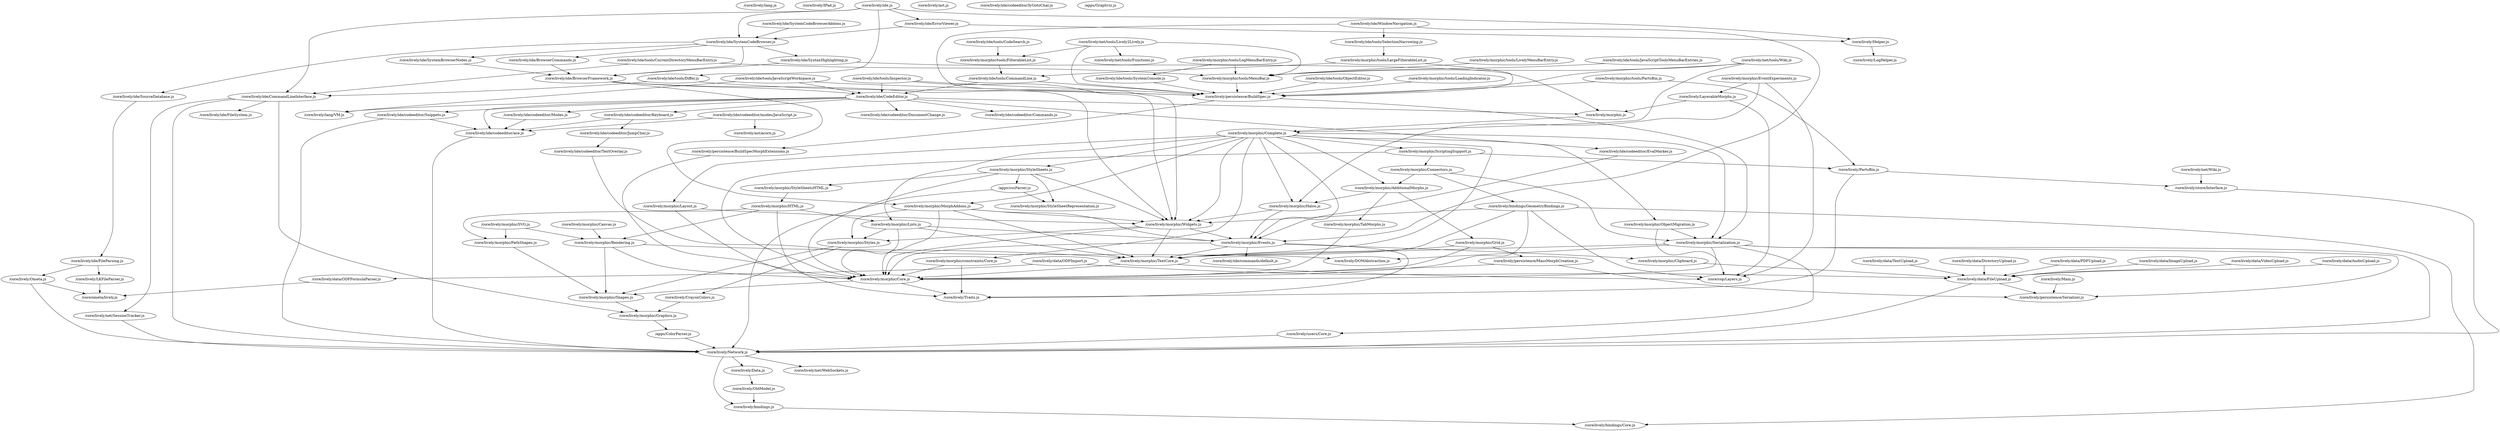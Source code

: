digraph lively {

splines=true;
sep="+25,25";
overlap=scalexy;
nodesep=0.6;

"/core/lively/lang.js";
"/core/lively/IPad.js";
"/core/lively/Traits.js";
"/core/lively/DOMAbstraction.js";
"/core/lively/ast.js";
"/core/lively/LogHelper.js";
"/core/lively/lang/VM.js";
"/core/lively/net/WebSockets.js";
"/core/lively/net/tools/Functions.js";
"/core/lively/bindings/Core.js";
"/core/lively/ide/FileSystem.js";
"/core/lively/ide/codeeditor/DocumentChange.js";
"/core/lively/ide/codeeditor/Commands.js";
"/core/lively/ide/codeeditor/IyGotoChar.js";
"/core/lively/ide/commands/default.js";
"/core/lively/persistence/Serializer.js";
"/core/lively/morphic/StyleSheetRepresentation.js";
"/core/lively/ast/acorn.js";
"/apps/Graphviz.js";
"/core/cop/Layers.js";
"/core/ometa/lively.js";
"/core/lively/bindings.js";
"/core/lively/bindings.js" -> "/core/lively/bindings/Core.js";
"/core/lively/Helper.js";
"/core/lively/Helper.js" -> "/core/lively/LogHelper.js";
"/core/lively/LKFileParser.js";
"/core/lively/LKFileParser.js" -> "/core/ometa/lively.js";
"/core/lively/Main.js";
"/core/lively/Main.js" -> "/core/lively/persistence/Serializer.js";
"/core/lively/ide/codeeditor/TextOverlay.js";
"/core/lively/ide/codeeditor/TextOverlay.js" -> "/core/lively/DOMAbstraction.js";
"/core/lively/data/ODFFormulaParser.js";
"/core/lively/data/ODFFormulaParser.js" -> "/core/ometa/lively.js";
"/core/lively/OldModel.js";
"/core/lively/OldModel.js" -> "/core/lively/bindings.js";
"/core/lively/ide/codeeditor/JumpChar.js";
"/core/lively/ide/codeeditor/JumpChar.js" -> "/core/lively/ide/codeeditor/TextOverlay.js";
"/core/lively/Data.js";
"/core/lively/Data.js" -> "/core/lively/OldModel.js";
"/core/lively/Network.js";
"/core/lively/Network.js" -> "/core/lively/bindings.js";
"/core/lively/Network.js" -> "/core/lively/Data.js";
"/core/lively/Network.js" -> "/core/lively/net/WebSockets.js";
"/core/lively/Ometa.js";
"/core/lively/Ometa.js" -> "/core/lively/Network.js";
"/core/lively/Ometa.js" -> "/core/ometa/lively.js";
"/core/lively/net/SessionTracker.js";
"/core/lively/net/SessionTracker.js" -> "/core/lively/Network.js";
"/core/lively/store/Interface.js";
"/core/lively/store/Interface.js" -> "/core/lively/Network.js";
"/core/lively/ide/codeeditor/ace.js";
"/core/lively/ide/codeeditor/ace.js" -> "/core/lively/Network.js";
"/core/lively/users/Core.js";
"/core/lively/users/Core.js" -> "/core/lively/Network.js";
"/core/lively/data/FileUpload.js";
"/core/lively/data/FileUpload.js" -> "/core/lively/persistence/Serializer.js";
"/core/lively/data/FileUpload.js" -> "/core/lively/Network.js";
"/apps/ColorParser.js";
"/apps/ColorParser.js" -> "/core/lively/Network.js";
"/apps/cssParser.js";
"/apps/cssParser.js" -> "/core/lively/Network.js";
"/apps/cssParser.js" -> "/core/lively/morphic/StyleSheetRepresentation.js";
"/core/lively/PartsBin.js";
"/core/lively/PartsBin.js" -> "/core/lively/Traits.js";
"/core/lively/PartsBin.js" -> "/core/lively/store/Interface.js";
"/core/lively/net/Wiki.js";
"/core/lively/net/Wiki.js" -> "/core/lively/store/Interface.js";
"/core/lively/ide/FileParsing.js";
"/core/lively/ide/FileParsing.js" -> "/core/lively/Ometa.js";
"/core/lively/ide/FileParsing.js" -> "/core/lively/LKFileParser.js";
"/core/lively/ide/codeeditor/Keyboard.js";
"/core/lively/ide/codeeditor/Keyboard.js" -> "/core/lively/ide/codeeditor/ace.js";
"/core/lively/ide/codeeditor/Keyboard.js" -> "/core/lively/ide/codeeditor/JumpChar.js";
"/core/lively/ide/codeeditor/Snippets.js";
"/core/lively/ide/codeeditor/Snippets.js" -> "/core/lively/ide/codeeditor/ace.js";
"/core/lively/ide/codeeditor/Snippets.js" -> "/core/lively/Network.js";
"/core/lively/ide/codeeditor/Modes.js";
"/core/lively/ide/codeeditor/Modes.js" -> "/core/lively/ide/codeeditor/ace.js";
"/core/lively/ide/codeeditor/modes/JavaScript.js";
"/core/lively/ide/codeeditor/modes/JavaScript.js" -> "/core/lively/ide/codeeditor/ace.js";
"/core/lively/ide/codeeditor/modes/JavaScript.js" -> "/core/lively/ast/acorn.js";
"/core/lively/morphic/Graphics.js";
"/core/lively/morphic/Graphics.js" -> "/apps/ColorParser.js";
"/core/lively/morphic/Clipboard.js";
"/core/lively/morphic/Clipboard.js" -> "/core/lively/data/FileUpload.js";
"/core/lively/data/DirectoryUpload.js";
"/core/lively/data/DirectoryUpload.js" -> "/core/lively/data/FileUpload.js";
"/core/lively/data/ODFImport.js";
"/core/lively/data/ODFImport.js" -> "/core/lively/data/FileUpload.js";
"/core/lively/data/ODFImport.js" -> "/core/lively/data/ODFFormulaParser.js";
"/core/lively/data/PDFUpload.js";
"/core/lively/data/PDFUpload.js" -> "/core/lively/data/FileUpload.js";
"/core/lively/data/ImageUpload.js";
"/core/lively/data/ImageUpload.js" -> "/core/lively/data/FileUpload.js";
"/core/lively/data/VideoUpload.js";
"/core/lively/data/VideoUpload.js" -> "/core/lively/data/FileUpload.js";
"/core/lively/data/AudioUpload.js";
"/core/lively/data/AudioUpload.js" -> "/core/lively/data/FileUpload.js";
"/core/lively/data/TextUpload.js";
"/core/lively/data/TextUpload.js" -> "/core/lively/data/FileUpload.js";
"/core/lively/ide/CommandLineInterface.js";
"/core/lively/ide/CommandLineInterface.js" -> "/core/lively/Network.js";
"/core/lively/ide/CommandLineInterface.js" -> "/core/lively/net/SessionTracker.js";
"/core/lively/ide/CommandLineInterface.js" -> "/core/lively/morphic/Graphics.js";
"/core/lively/ide/CommandLineInterface.js" -> "/core/lively/ide/FileSystem.js";
"/core/lively/CrayonColors.js";
"/core/lively/CrayonColors.js" -> "/core/lively/morphic/Graphics.js";
"/core/lively/ide/SourceDatabase.js";
"/core/lively/ide/SourceDatabase.js" -> "/core/lively/ide/FileParsing.js";
"/core/lively/morphic/Shapes.js";
"/core/lively/morphic/Shapes.js" -> "/core/lively/morphic/Graphics.js";
"/core/lively/morphic/Core.js";
"/core/lively/morphic/Core.js" -> "/core/lively/morphic/Shapes.js";
"/core/lively/morphic/Core.js" -> "/core/lively/Traits.js";
"/core/lively/morphic/Styles.js";
"/core/lively/morphic/Styles.js" -> "/core/lively/morphic/Shapes.js";
"/core/lively/morphic/Styles.js" -> "/core/lively/CrayonColors.js";
"/core/lively/morphic/PathShapes.js";
"/core/lively/morphic/PathShapes.js" -> "/core/lively/morphic/Shapes.js";
"/core/lively/persistence/BuildSpecMorphExtensions.js";
"/core/lively/persistence/BuildSpecMorphExtensions.js" -> "/core/lively/morphic/Core.js";
"/core/lively/persistence/MassMorphCreation.js";
"/core/lively/persistence/MassMorphCreation.js" -> "/core/lively/persistence/Serializer.js";
"/core/lively/persistence/MassMorphCreation.js" -> "/core/lively/morphic/Core.js";
"/core/lively/morphic/TextCore.js";
"/core/lively/morphic/TextCore.js" -> "/core/cop/Layers.js";
"/core/lively/morphic/TextCore.js" -> "/core/lively/morphic/Core.js";
"/core/lively/morphic/TabMorphs.js";
"/core/lively/morphic/TabMorphs.js" -> "/core/lively/morphic/Core.js";
"/core/lively/morphic/constraints/Core.js";
"/core/lively/morphic/constraints/Core.js" -> "/core/lively/morphic/Core.js";
"/core/lively/morphic/constraints/Core.js" -> "/core/lively/Traits.js";
"/core/lively/morphic/Serialization.js";
"/core/lively/morphic/Serialization.js" -> "/core/lively/Network.js";
"/core/lively/morphic/Serialization.js" -> "/core/lively/persistence/Serializer.js";
"/core/lively/morphic/Serialization.js" -> "/core/lively/morphic/Core.js";
"/core/lively/morphic/Serialization.js" -> "/core/lively/morphic/TextCore.js";
"/core/lively/morphic/Serialization.js" -> "/core/lively/DOMAbstraction.js";
"/core/lively/morphic/Serialization.js" -> "/core/lively/users/Core.js";
"/core/lively/morphic/Events.js";
"/core/lively/morphic/Events.js" -> "/core/lively/morphic/Core.js";
"/core/lively/morphic/Events.js" -> "/core/lively/morphic/TextCore.js";
"/core/lively/morphic/Events.js" -> "/core/lively/morphic/Clipboard.js";
"/core/lively/morphic/Events.js" -> "/core/lively/Traits.js";
"/core/lively/morphic/Events.js" -> "/core/lively/ide/commands/default.js";
"/core/lively/morphic/Grid.js";
"/core/lively/morphic/Grid.js" -> "/core/lively/morphic/Core.js";
"/core/lively/morphic/Grid.js" -> "/core/lively/morphic/TextCore.js";
"/core/lively/morphic/Grid.js" -> "/core/lively/persistence/MassMorphCreation.js";
"/core/lively/morphic/Rendering.js";
"/core/lively/morphic/Rendering.js" -> "/core/lively/morphic/Core.js";
"/core/lively/morphic/Rendering.js" -> "/core/lively/morphic/TextCore.js";
"/core/lively/morphic/Rendering.js" -> "/core/lively/morphic/Shapes.js";
"/core/lively/ide/codeeditor/EvalMarker.js";
"/core/lively/ide/codeeditor/EvalMarker.js" -> "/core/lively/morphic/Events.js";
"/core/lively/persistence/BuildSpec.js";
"/core/lively/persistence/BuildSpec.js" -> "/core/lively/morphic/Serialization.js";
"/core/lively/persistence/BuildSpec.js" -> "/core/lively/persistence/BuildSpecMorphExtensions.js";
"/core/lively/morphic/Lists.js";
"/core/lively/morphic/Lists.js" -> "/core/lively/morphic/Core.js";
"/core/lively/morphic/Lists.js" -> "/core/lively/morphic/Events.js";
"/core/lively/morphic/Lists.js" -> "/core/lively/morphic/TextCore.js";
"/core/lively/morphic/Lists.js" -> "/core/lively/morphic/Styles.js";
"/core/lively/morphic/Widgets.js";
"/core/lively/morphic/Widgets.js" -> "/core/lively/morphic/Core.js";
"/core/lively/morphic/Widgets.js" -> "/core/lively/morphic/Events.js";
"/core/lively/morphic/Widgets.js" -> "/core/lively/morphic/TextCore.js";
"/core/lively/morphic/Widgets.js" -> "/core/lively/morphic/Styles.js";
"/core/lively/morphic/ObjectMigration.js";
"/core/lively/morphic/ObjectMigration.js" -> "/core/lively/morphic/Serialization.js";
"/core/lively/morphic/ObjectMigration.js" -> "/core/cop/Layers.js";
"/core/lively/morphic/SVG.js";
"/core/lively/morphic/SVG.js" -> "/core/lively/morphic/Rendering.js";
"/core/lively/morphic/SVG.js" -> "/core/lively/morphic/PathShapes.js";
"/core/lively/morphic/Canvas.js";
"/core/lively/morphic/Canvas.js" -> "/core/lively/morphic/Rendering.js";
"/core/lively/bindings/GeometryBindings.js";
"/core/lively/bindings/GeometryBindings.js" -> "/core/cop/Layers.js";
"/core/lively/bindings/GeometryBindings.js" -> "/core/lively/morphic/Core.js";
"/core/lively/bindings/GeometryBindings.js" -> "/core/lively/bindings/Core.js";
"/core/lively/bindings/GeometryBindings.js" -> "/core/lively/morphic/TextCore.js";
"/core/lively/bindings/GeometryBindings.js" -> "/core/lively/morphic/Widgets.js";
"/core/lively/ide/tools/Differ.js";
"/core/lively/ide/tools/Differ.js" -> "/core/lively/persistence/BuildSpec.js";
"/core/lively/ide/tools/Differ.js" -> "/core/lively/ide/CommandLineInterface.js";
"/core/lively/ide/tools/SystemConsole.js";
"/core/lively/ide/tools/SystemConsole.js" -> "/core/lively/persistence/BuildSpec.js";
"/core/lively/ide/tools/ObjectEditor.js";
"/core/lively/ide/tools/ObjectEditor.js" -> "/core/lively/persistence/BuildSpec.js";
"/core/lively/morphic/MorphAddons.js";
"/core/lively/morphic/MorphAddons.js" -> "/core/lively/morphic/Core.js";
"/core/lively/morphic/MorphAddons.js" -> "/core/lively/morphic/Events.js";
"/core/lively/morphic/MorphAddons.js" -> "/core/lively/morphic/Widgets.js";
"/core/lively/morphic/MorphAddons.js" -> "/core/lively/morphic/Styles.js";
"/core/lively/morphic/MorphAddons.js" -> "/core/lively/morphic/TextCore.js";
"/core/lively/morphic/Halos.js";
"/core/lively/morphic/Halos.js" -> "/core/lively/morphic/Events.js";
"/core/lively/morphic/Halos.js" -> "/core/lively/morphic/Widgets.js";
"/core/lively/morphic/Layout.js";
"/core/lively/morphic/Layout.js" -> "/core/lively/morphic/Core.js";
"/core/lively/morphic/Layout.js" -> "/core/lively/morphic/Widgets.js";
"/core/lively/morphic/HTML.js";
"/core/lively/morphic/HTML.js" -> "/core/lively/morphic/Rendering.js";
"/core/lively/morphic/HTML.js" -> "/core/lively/morphic/PathShapes.js";
"/core/lively/morphic/HTML.js" -> "/core/lively/Traits.js";
"/core/lively/morphic/HTML.js" -> "/core/lively/morphic/Lists.js";
"/core/lively/morphic/tools/MenuBar.js";
"/core/lively/morphic/tools/MenuBar.js" -> "/core/lively/persistence/BuildSpec.js";
"/core/lively/morphic/tools/PartsBin.js";
"/core/lively/morphic/tools/PartsBin.js" -> "/core/lively/persistence/BuildSpec.js";
"/core/lively/morphic/tools/PartsBin.js" -> "/core/lively/PartsBin.js";
"/core/lively/morphic/tools/LoadingIndicator.js";
"/core/lively/morphic/tools/LoadingIndicator.js" -> "/core/lively/persistence/BuildSpec.js";
"/core/lively/ide/tools/CurrentDirectoryMenuBarEntry.js";
"/core/lively/ide/tools/CurrentDirectoryMenuBarEntry.js" -> "/core/lively/morphic/tools/MenuBar.js";
"/core/lively/ide/tools/CurrentDirectoryMenuBarEntry.js" -> "/core/lively/ide/CommandLineInterface.js";
"/core/lively/ide/tools/JavaScriptToolsMenuBarEntries.js";
"/core/lively/ide/tools/JavaScriptToolsMenuBarEntries.js" -> "/core/lively/morphic/tools/MenuBar.js";
"/core/lively/morphic/AdditionalMorphs.js";
"/core/lively/morphic/AdditionalMorphs.js" -> "/core/lively/morphic/Halos.js";
"/core/lively/morphic/AdditionalMorphs.js" -> "/core/lively/morphic/Grid.js";
"/core/lively/morphic/AdditionalMorphs.js" -> "/core/lively/morphic/TabMorphs.js";
"/core/lively/morphic/StyleSheetsHTML.js";
"/core/lively/morphic/StyleSheetsHTML.js" -> "/core/lively/morphic/HTML.js";
"/core/lively/morphic/tools/LivelyMenuBarEntry.js";
"/core/lively/morphic/tools/LivelyMenuBarEntry.js" -> "/core/lively/morphic/tools/MenuBar.js";
"/core/lively/morphic/tools/LogMenuBarEntry.js";
"/core/lively/morphic/tools/LogMenuBarEntry.js" -> "/core/lively/morphic/tools/MenuBar.js";
"/core/lively/morphic/tools/LogMenuBarEntry.js" -> "/core/lively/ide/tools/SystemConsole.js";
"/core/lively/morphic/StyleSheets.js";
"/core/lively/morphic/StyleSheets.js" -> "/core/lively/morphic/Core.js";
"/core/lively/morphic/StyleSheets.js" -> "/apps/cssParser.js";
"/core/lively/morphic/StyleSheets.js" -> "/core/lively/morphic/StyleSheetRepresentation.js";
"/core/lively/morphic/StyleSheets.js" -> "/core/lively/morphic/StyleSheetsHTML.js";
"/core/lively/morphic/StyleSheets.js" -> "/core/lively/morphic/Widgets.js";
"/core/lively/morphic/Connectors.js";
"/core/lively/morphic/Connectors.js" -> "/core/lively/morphic/AdditionalMorphs.js";
"/core/lively/morphic/Connectors.js" -> "/core/lively/bindings/GeometryBindings.js";
"/core/lively/morphic/Connectors.js" -> "/core/lively/morphic/Serialization.js";
"/core/lively/morphic/ScriptingSupport.js";
"/core/lively/morphic/ScriptingSupport.js" -> "/core/lively/morphic/Core.js";
"/core/lively/morphic/ScriptingSupport.js" -> "/core/lively/PartsBin.js";
"/core/lively/morphic/ScriptingSupport.js" -> "/core/lively/morphic/Connectors.js";
"/core/lively/morphic/Complete.js";
"/core/lively/morphic/Complete.js" -> "/core/lively/morphic/Events.js";
"/core/lively/morphic/Complete.js" -> "/core/lively/morphic/StyleSheets.js";
"/core/lively/morphic/Complete.js" -> "/core/lively/morphic/AdditionalMorphs.js";
"/core/lively/morphic/Complete.js" -> "/core/lively/morphic/Widgets.js";
"/core/lively/morphic/Complete.js" -> "/core/lively/morphic/Lists.js";
"/core/lively/morphic/Complete.js" -> "/core/lively/morphic/Serialization.js";
"/core/lively/morphic/Complete.js" -> "/core/lively/morphic/MorphAddons.js";
"/core/lively/morphic/Complete.js" -> "/core/lively/morphic/ScriptingSupport.js";
"/core/lively/morphic/Complete.js" -> "/core/lively/morphic/Halos.js";
"/core/lively/morphic/Complete.js" -> "/core/lively/morphic/Layout.js";
"/core/lively/morphic/Complete.js" -> "/core/lively/morphic/ObjectMigration.js";
"/core/lively/morphic/Complete.js" -> "/core/lively/morphic/TextCore.js";
"/core/lively/morphic/Complete.js" -> "/core/lively/morphic/constraints/Core.js";
"/core/lively/morphic.js";
"/core/lively/morphic.js" -> "/core/lively/morphic/Complete.js";
"/core/lively/net/tools/Wiki.js";
"/core/lively/net/tools/Wiki.js" -> "/core/lively/morphic/Complete.js";
"/core/lively/net/tools/Wiki.js" -> "/core/lively/persistence/BuildSpec.js";
"/core/lively/net/tools/Wiki.js" -> "/core/lively/morphic/tools/MenuBar.js";
"/core/lively/LayerableMorphs.js";
"/core/lively/LayerableMorphs.js" -> "/core/cop/Layers.js";
"/core/lively/LayerableMorphs.js" -> "/core/lively/morphic.js";
"/core/lively/ide/CodeEditor.js";
"/core/lively/ide/CodeEditor.js" -> "/core/lively/morphic.js";
"/core/lively/ide/CodeEditor.js" -> "/core/lively/ide/codeeditor/ace.js";
"/core/lively/ide/CodeEditor.js" -> "/core/lively/ide/codeeditor/DocumentChange.js";
"/core/lively/ide/CodeEditor.js" -> "/core/lively/ide/codeeditor/Commands.js";
"/core/lively/ide/CodeEditor.js" -> "/core/lively/ide/codeeditor/Keyboard.js";
"/core/lively/ide/CodeEditor.js" -> "/core/lively/ide/codeeditor/EvalMarker.js";
"/core/lively/ide/CodeEditor.js" -> "/core/lively/ide/codeeditor/Snippets.js";
"/core/lively/ide/CodeEditor.js" -> "/core/lively/ide/codeeditor/Modes.js";
"/core/lively/ide/CodeEditor.js" -> "/core/lively/lang/VM.js";
"/core/lively/ide/BrowserFramework.js";
"/core/lively/ide/BrowserFramework.js" -> "/core/lively/morphic/MorphAddons.js";
"/core/lively/ide/BrowserFramework.js" -> "/core/lively/ide/CodeEditor.js";
"/core/lively/ide/BrowserFramework.js" -> "/core/lively/morphic/Widgets.js";
"/core/lively/ide/tools/CommandLine.js";
"/core/lively/ide/tools/CommandLine.js" -> "/core/lively/persistence/BuildSpec.js";
"/core/lively/ide/tools/CommandLine.js" -> "/core/lively/ide/CodeEditor.js";
"/core/lively/ide/tools/JavaScriptWorkspace.js";
"/core/lively/ide/tools/JavaScriptWorkspace.js" -> "/core/lively/ide/CodeEditor.js";
"/core/lively/ide/tools/JavaScriptWorkspace.js" -> "/core/lively/persistence/BuildSpec.js";
"/core/lively/ide/tools/JavaScriptWorkspace.js" -> "/core/lively/lang/VM.js";
"/core/lively/ide/tools/Inspector.js";
"/core/lively/ide/tools/Inspector.js" -> "/core/lively/persistence/BuildSpec.js";
"/core/lively/ide/tools/Inspector.js" -> "/core/lively/morphic/Widgets.js";
"/core/lively/ide/tools/Inspector.js" -> "/core/lively/ide/CodeEditor.js";
"/core/lively/morphic/EventExperiments.js";
"/core/lively/morphic/EventExperiments.js" -> "/core/cop/Layers.js";
"/core/lively/morphic/EventExperiments.js" -> "/core/lively/LayerableMorphs.js";
"/core/lively/morphic/EventExperiments.js" -> "/core/lively/morphic/Halos.js";
"/core/lively/ide/SystemBrowserNodes.js";
"/core/lively/ide/SystemBrowserNodes.js" -> "/core/lively/ide/BrowserFramework.js";
"/core/lively/ide/BrowserCommands.js";
"/core/lively/ide/BrowserCommands.js" -> "/core/lively/ide/BrowserFramework.js";
"/core/lively/ide/SyntaxHighlighting.js";
"/core/lively/ide/SyntaxHighlighting.js" -> "/core/lively/morphic.js";
"/core/lively/ide/SyntaxHighlighting.js" -> "/core/lively/ide/BrowserFramework.js";
"/core/lively/morphic/tools/LargeFilterableList.js";
"/core/lively/morphic/tools/LargeFilterableList.js" -> "/core/lively/persistence/BuildSpec.js";
"/core/lively/morphic/tools/LargeFilterableList.js" -> "/core/lively/ide/tools/CommandLine.js";
"/core/lively/morphic/tools/FilterableList.js";
"/core/lively/morphic/tools/FilterableList.js" -> "/core/lively/ide/tools/CommandLine.js";
"/core/lively/net/tools/Lively2Lively.js";
"/core/lively/net/tools/Lively2Lively.js" -> "/core/lively/persistence/BuildSpec.js";
"/core/lively/net/tools/Lively2Lively.js" -> "/core/lively/net/tools/Functions.js";
"/core/lively/net/tools/Lively2Lively.js" -> "/core/lively/morphic/tools/FilterableList.js";
"/core/lively/net/tools/Lively2Lively.js" -> "/core/lively/morphic/tools/MenuBar.js";
"/core/lively/ide/SystemCodeBrowser.js";
"/core/lively/ide/SystemCodeBrowser.js" -> "/core/lively/ide/BrowserFramework.js";
"/core/lively/ide/SystemCodeBrowser.js" -> "/core/lively/ide/SystemBrowserNodes.js";
"/core/lively/ide/SystemCodeBrowser.js" -> "/core/lively/ide/BrowserCommands.js";
"/core/lively/ide/SystemCodeBrowser.js" -> "/core/lively/ide/SourceDatabase.js";
"/core/lively/ide/SystemCodeBrowser.js" -> "/core/lively/ide/SyntaxHighlighting.js";
"/core/lively/ide/tools/SelectionNarrowing.js";
"/core/lively/ide/tools/SelectionNarrowing.js" -> "/core/lively/morphic/tools/LargeFilterableList.js";
"/core/lively/ide/tools/CodeSearch.js";
"/core/lively/ide/tools/CodeSearch.js" -> "/core/lively/morphic/tools/FilterableList.js";
"/core/lively/ide/ErrorViewer.js";
"/core/lively/ide/ErrorViewer.js" -> "/core/lively/Helper.js";
"/core/lively/ide/ErrorViewer.js" -> "/core/lively/ide/SystemCodeBrowser.js";
"/core/lively/ide/WindowNavigation.js";
"/core/lively/ide/WindowNavigation.js" -> "/core/lively/morphic/Widgets.js";
"/core/lively/ide/WindowNavigation.js" -> "/core/lively/morphic/Events.js";
"/core/lively/ide/WindowNavigation.js" -> "/core/lively/ide/tools/SelectionNarrowing.js";
"/core/lively/ide/SystemCodeBrowserAddons.js";
"/core/lively/ide/SystemCodeBrowserAddons.js" -> "/core/lively/ide/SystemCodeBrowser.js";
"/core/lively/ide.js";
"/core/lively/ide.js" -> "/core/lively/Helper.js";
"/core/lively/ide.js" -> "/core/lively/ide/SystemCodeBrowser.js";
"/core/lively/ide.js" -> "/core/lively/ide/ErrorViewer.js";
"/core/lively/ide.js" -> "/core/lively/ide/CommandLineInterface.js";
"/core/lively/ide.js" -> "/core/lively/ide/tools/Differ.js";

}